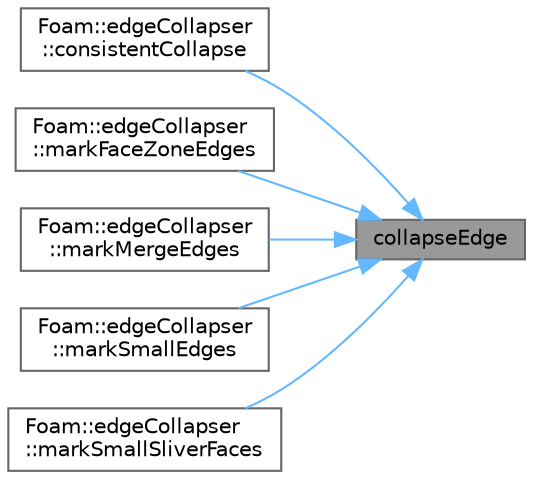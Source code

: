 digraph "collapseEdge"
{
 // LATEX_PDF_SIZE
  bgcolor="transparent";
  edge [fontname=Helvetica,fontsize=10,labelfontname=Helvetica,labelfontsize=10];
  node [fontname=Helvetica,fontsize=10,shape=box,height=0.2,width=0.4];
  rankdir="RL";
  Node1 [id="Node000001",label="collapseEdge",height=0.2,width=0.4,color="gray40", fillcolor="grey60", style="filled", fontcolor="black",tooltip=" "];
  Node1 -> Node2 [id="edge1_Node000001_Node000002",dir="back",color="steelblue1",style="solid",tooltip=" "];
  Node2 [id="Node000002",label="Foam::edgeCollapser\l::consistentCollapse",height=0.2,width=0.4,color="grey40", fillcolor="white", style="filled",URL="$classFoam_1_1edgeCollapser.html#a288ee291e4386a5c374bce21cf30cad3",tooltip=" "];
  Node1 -> Node3 [id="edge2_Node000001_Node000003",dir="back",color="steelblue1",style="solid",tooltip=" "];
  Node3 [id="Node000003",label="Foam::edgeCollapser\l::markFaceZoneEdges",height=0.2,width=0.4,color="grey40", fillcolor="white", style="filled",URL="$classFoam_1_1edgeCollapser.html#acb2dd3763d179719a3e1f01fa5331848",tooltip=" "];
  Node1 -> Node4 [id="edge3_Node000001_Node000004",dir="back",color="steelblue1",style="solid",tooltip=" "];
  Node4 [id="Node000004",label="Foam::edgeCollapser\l::markMergeEdges",height=0.2,width=0.4,color="grey40", fillcolor="white", style="filled",URL="$classFoam_1_1edgeCollapser.html#ac25a546da88af64a813fa6e259696cf6",tooltip=" "];
  Node1 -> Node5 [id="edge4_Node000001_Node000005",dir="back",color="steelblue1",style="solid",tooltip=" "];
  Node5 [id="Node000005",label="Foam::edgeCollapser\l::markSmallEdges",height=0.2,width=0.4,color="grey40", fillcolor="white", style="filled",URL="$classFoam_1_1edgeCollapser.html#ab6b07fc92c9fc29b62df0227e312c8dd",tooltip=" "];
  Node1 -> Node6 [id="edge5_Node000001_Node000006",dir="back",color="steelblue1",style="solid",tooltip=" "];
  Node6 [id="Node000006",label="Foam::edgeCollapser\l::markSmallSliverFaces",height=0.2,width=0.4,color="grey40", fillcolor="white", style="filled",URL="$classFoam_1_1edgeCollapser.html#a1ad75108c1f895cf17661c87ea680201",tooltip=" "];
}
